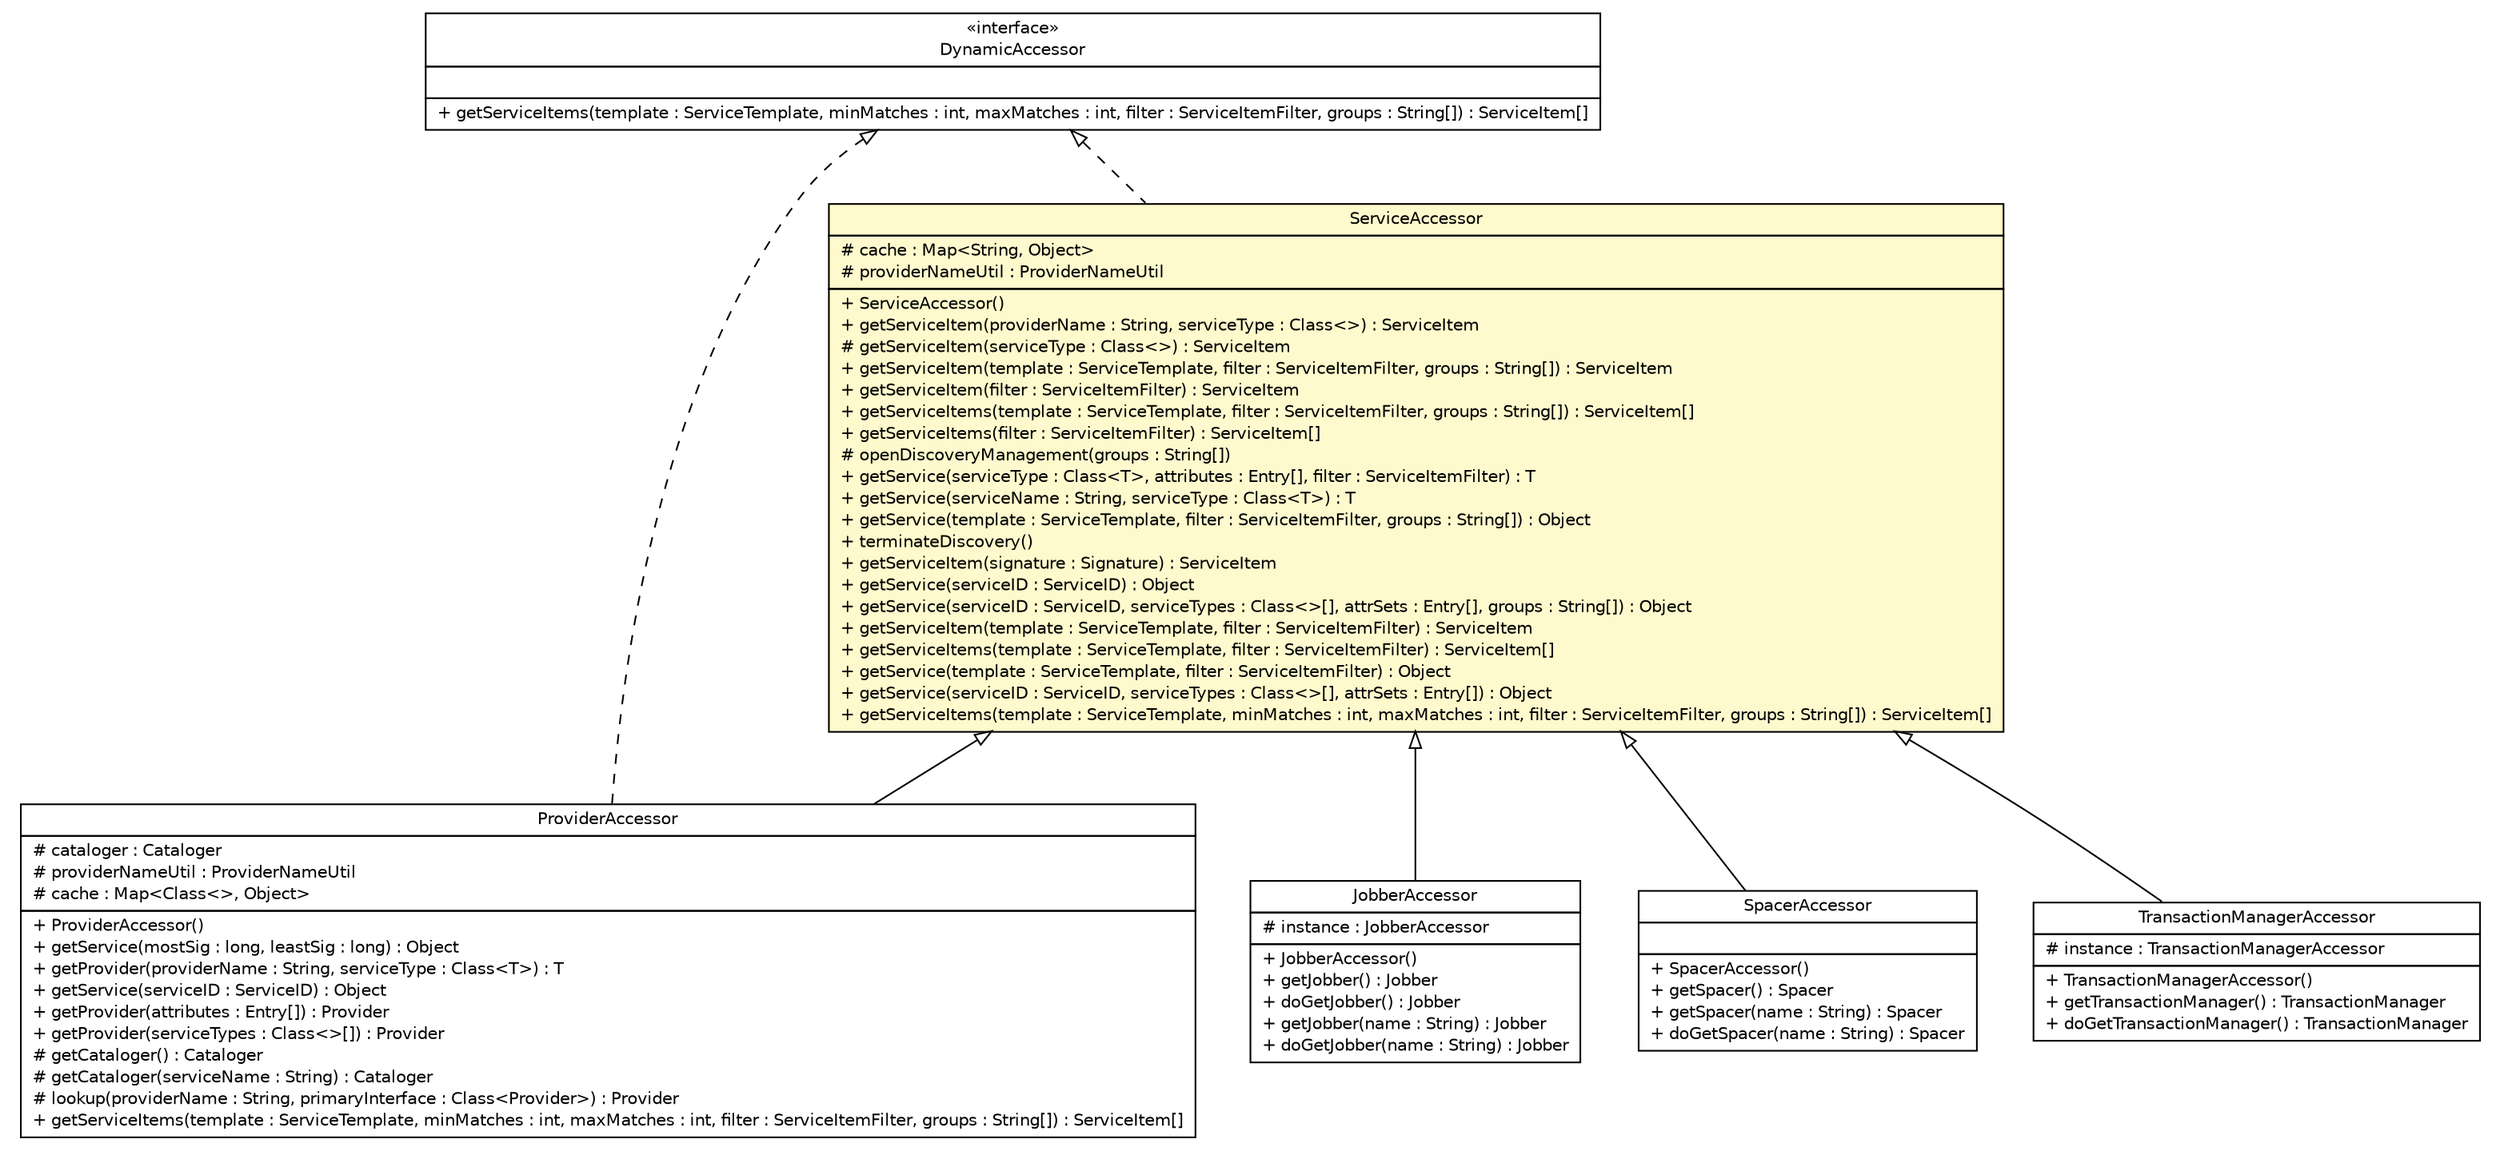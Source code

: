#!/usr/local/bin/dot
#
# Class diagram 
# Generated by UMLGraph version R5_6 (http://www.umlgraph.org/)
#

digraph G {
	edge [fontname="Helvetica",fontsize=10,labelfontname="Helvetica",labelfontsize=10];
	node [fontname="Helvetica",fontsize=10,shape=plaintext];
	nodesep=0.25;
	ranksep=0.5;
	// sorcer.util.ProviderAccessor
	c400698 [label=<<table title="sorcer.util.ProviderAccessor" border="0" cellborder="1" cellspacing="0" cellpadding="2" port="p" href="./ProviderAccessor.html">
		<tr><td><table border="0" cellspacing="0" cellpadding="1">
<tr><td align="center" balign="center"> ProviderAccessor </td></tr>
		</table></td></tr>
		<tr><td><table border="0" cellspacing="0" cellpadding="1">
<tr><td align="left" balign="left"> # cataloger : Cataloger </td></tr>
<tr><td align="left" balign="left"> # providerNameUtil : ProviderNameUtil </td></tr>
<tr><td align="left" balign="left"> # cache : Map&lt;Class&lt;&gt;, Object&gt; </td></tr>
		</table></td></tr>
		<tr><td><table border="0" cellspacing="0" cellpadding="1">
<tr><td align="left" balign="left"> + ProviderAccessor() </td></tr>
<tr><td align="left" balign="left"> + getService(mostSig : long, leastSig : long) : Object </td></tr>
<tr><td align="left" balign="left"> + getProvider(providerName : String, serviceType : Class&lt;T&gt;) : T </td></tr>
<tr><td align="left" balign="left"> + getService(serviceID : ServiceID) : Object </td></tr>
<tr><td align="left" balign="left"> + getProvider(attributes : Entry[]) : Provider </td></tr>
<tr><td align="left" balign="left"> + getProvider(serviceTypes : Class&lt;&gt;[]) : Provider </td></tr>
<tr><td align="left" balign="left"> # getCataloger() : Cataloger </td></tr>
<tr><td align="left" balign="left"> # getCataloger(serviceName : String) : Cataloger </td></tr>
<tr><td align="left" balign="left"> # lookup(providerName : String, primaryInterface : Class&lt;Provider&gt;) : Provider </td></tr>
<tr><td align="left" balign="left"> + getServiceItems(template : ServiceTemplate, minMatches : int, maxMatches : int, filter : ServiceItemFilter, groups : String[]) : ServiceItem[] </td></tr>
		</table></td></tr>
		</table>>, URL="./ProviderAccessor.html", fontname="Helvetica", fontcolor="black", fontsize=10.0];
	// sorcer.util.ServiceAccessor
	c400712 [label=<<table title="sorcer.util.ServiceAccessor" border="0" cellborder="1" cellspacing="0" cellpadding="2" port="p" bgcolor="lemonChiffon" href="./ServiceAccessor.html">
		<tr><td><table border="0" cellspacing="0" cellpadding="1">
<tr><td align="center" balign="center"> ServiceAccessor </td></tr>
		</table></td></tr>
		<tr><td><table border="0" cellspacing="0" cellpadding="1">
<tr><td align="left" balign="left"> # cache : Map&lt;String, Object&gt; </td></tr>
<tr><td align="left" balign="left"> # providerNameUtil : ProviderNameUtil </td></tr>
		</table></td></tr>
		<tr><td><table border="0" cellspacing="0" cellpadding="1">
<tr><td align="left" balign="left"> + ServiceAccessor() </td></tr>
<tr><td align="left" balign="left"> + getServiceItem(providerName : String, serviceType : Class&lt;&gt;) : ServiceItem </td></tr>
<tr><td align="left" balign="left"> # getServiceItem(serviceType : Class&lt;&gt;) : ServiceItem </td></tr>
<tr><td align="left" balign="left"> + getServiceItem(template : ServiceTemplate, filter : ServiceItemFilter, groups : String[]) : ServiceItem </td></tr>
<tr><td align="left" balign="left"> + getServiceItem(filter : ServiceItemFilter) : ServiceItem </td></tr>
<tr><td align="left" balign="left"> + getServiceItems(template : ServiceTemplate, filter : ServiceItemFilter, groups : String[]) : ServiceItem[] </td></tr>
<tr><td align="left" balign="left"> + getServiceItems(filter : ServiceItemFilter) : ServiceItem[] </td></tr>
<tr><td align="left" balign="left"> # openDiscoveryManagement(groups : String[]) </td></tr>
<tr><td align="left" balign="left"> + getService(serviceType : Class&lt;T&gt;, attributes : Entry[], filter : ServiceItemFilter) : T </td></tr>
<tr><td align="left" balign="left"> + getService(serviceName : String, serviceType : Class&lt;T&gt;) : T </td></tr>
<tr><td align="left" balign="left"> + getService(template : ServiceTemplate, filter : ServiceItemFilter, groups : String[]) : Object </td></tr>
<tr><td align="left" balign="left"> + terminateDiscovery() </td></tr>
<tr><td align="left" balign="left"> + getServiceItem(signature : Signature) : ServiceItem </td></tr>
<tr><td align="left" balign="left"> + getService(serviceID : ServiceID) : Object </td></tr>
<tr><td align="left" balign="left"> + getService(serviceID : ServiceID, serviceTypes : Class&lt;&gt;[], attrSets : Entry[], groups : String[]) : Object </td></tr>
<tr><td align="left" balign="left"> + getServiceItem(template : ServiceTemplate, filter : ServiceItemFilter) : ServiceItem </td></tr>
<tr><td align="left" balign="left"> + getServiceItems(template : ServiceTemplate, filter : ServiceItemFilter) : ServiceItem[] </td></tr>
<tr><td align="left" balign="left"> + getService(template : ServiceTemplate, filter : ServiceItemFilter) : Object </td></tr>
<tr><td align="left" balign="left"> + getService(serviceID : ServiceID, serviceTypes : Class&lt;&gt;[], attrSets : Entry[]) : Object </td></tr>
<tr><td align="left" balign="left"> + getServiceItems(template : ServiceTemplate, minMatches : int, maxMatches : int, filter : ServiceItemFilter, groups : String[]) : ServiceItem[] </td></tr>
		</table></td></tr>
		</table>>, URL="./ServiceAccessor.html", fontname="Helvetica", fontcolor="black", fontsize=10.0];
	// sorcer.service.DynamicAccessor
	c400963 [label=<<table title="sorcer.service.DynamicAccessor" border="0" cellborder="1" cellspacing="0" cellpadding="2" port="p" href="../service/DynamicAccessor.html">
		<tr><td><table border="0" cellspacing="0" cellpadding="1">
<tr><td align="center" balign="center"> &#171;interface&#187; </td></tr>
<tr><td align="center" balign="center"> DynamicAccessor </td></tr>
		</table></td></tr>
		<tr><td><table border="0" cellspacing="0" cellpadding="1">
<tr><td align="left" balign="left">  </td></tr>
		</table></td></tr>
		<tr><td><table border="0" cellspacing="0" cellpadding="1">
<tr><td align="left" balign="left"> + getServiceItems(template : ServiceTemplate, minMatches : int, maxMatches : int, filter : ServiceItemFilter, groups : String[]) : ServiceItem[] </td></tr>
		</table></td></tr>
		</table>>, URL="../service/DynamicAccessor.html", fontname="Helvetica", fontcolor="black", fontsize=10.0];
	// sorcer.service.jobber.JobberAccessor
	c401133 [label=<<table title="sorcer.service.jobber.JobberAccessor" border="0" cellborder="1" cellspacing="0" cellpadding="2" port="p" href="../service/jobber/JobberAccessor.html">
		<tr><td><table border="0" cellspacing="0" cellpadding="1">
<tr><td align="center" balign="center"> JobberAccessor </td></tr>
		</table></td></tr>
		<tr><td><table border="0" cellspacing="0" cellpadding="1">
<tr><td align="left" balign="left"> # instance : JobberAccessor </td></tr>
		</table></td></tr>
		<tr><td><table border="0" cellspacing="0" cellpadding="1">
<tr><td align="left" balign="left"> + JobberAccessor() </td></tr>
<tr><td align="left" balign="left"> + getJobber() : Jobber </td></tr>
<tr><td align="left" balign="left"> + doGetJobber() : Jobber </td></tr>
<tr><td align="left" balign="left"> + getJobber(name : String) : Jobber </td></tr>
<tr><td align="left" balign="left"> + doGetJobber(name : String) : Jobber </td></tr>
		</table></td></tr>
		</table>>, URL="../service/jobber/JobberAccessor.html", fontname="Helvetica", fontcolor="black", fontsize=10.0];
	// sorcer.service.spacer.SpacerAccessor
	c401134 [label=<<table title="sorcer.service.spacer.SpacerAccessor" border="0" cellborder="1" cellspacing="0" cellpadding="2" port="p" href="../service/spacer/SpacerAccessor.html">
		<tr><td><table border="0" cellspacing="0" cellpadding="1">
<tr><td align="center" balign="center"> SpacerAccessor </td></tr>
		</table></td></tr>
		<tr><td><table border="0" cellspacing="0" cellpadding="1">
<tr><td align="left" balign="left">  </td></tr>
		</table></td></tr>
		<tr><td><table border="0" cellspacing="0" cellpadding="1">
<tr><td align="left" balign="left"> + SpacerAccessor() </td></tr>
<tr><td align="left" balign="left"> + getSpacer() : Spacer </td></tr>
<tr><td align="left" balign="left"> + getSpacer(name : String) : Spacer </td></tr>
<tr><td align="left" balign="left"> + doGetSpacer(name : String) : Spacer </td></tr>
		</table></td></tr>
		</table>>, URL="../service/spacer/SpacerAccessor.html", fontname="Helvetica", fontcolor="black", fontsize=10.0];
	// sorcer.service.txmgr.TransactionManagerAccessor
	c401136 [label=<<table title="sorcer.service.txmgr.TransactionManagerAccessor" border="0" cellborder="1" cellspacing="0" cellpadding="2" port="p" href="../service/txmgr/TransactionManagerAccessor.html">
		<tr><td><table border="0" cellspacing="0" cellpadding="1">
<tr><td align="center" balign="center"> TransactionManagerAccessor </td></tr>
		</table></td></tr>
		<tr><td><table border="0" cellspacing="0" cellpadding="1">
<tr><td align="left" balign="left"> # instance : TransactionManagerAccessor </td></tr>
		</table></td></tr>
		<tr><td><table border="0" cellspacing="0" cellpadding="1">
<tr><td align="left" balign="left"> + TransactionManagerAccessor() </td></tr>
<tr><td align="left" balign="left"> + getTransactionManager() : TransactionManager </td></tr>
<tr><td align="left" balign="left"> + doGetTransactionManager() : TransactionManager </td></tr>
		</table></td></tr>
		</table>>, URL="../service/txmgr/TransactionManagerAccessor.html", fontname="Helvetica", fontcolor="black", fontsize=10.0];
	//sorcer.util.ProviderAccessor extends sorcer.util.ServiceAccessor
	c400712:p -> c400698:p [dir=back,arrowtail=empty];
	//sorcer.util.ProviderAccessor implements sorcer.service.DynamicAccessor
	c400963:p -> c400698:p [dir=back,arrowtail=empty,style=dashed];
	//sorcer.util.ServiceAccessor implements sorcer.service.DynamicAccessor
	c400963:p -> c400712:p [dir=back,arrowtail=empty,style=dashed];
	//sorcer.service.jobber.JobberAccessor extends sorcer.util.ServiceAccessor
	c400712:p -> c401133:p [dir=back,arrowtail=empty];
	//sorcer.service.spacer.SpacerAccessor extends sorcer.util.ServiceAccessor
	c400712:p -> c401134:p [dir=back,arrowtail=empty];
	//sorcer.service.txmgr.TransactionManagerAccessor extends sorcer.util.ServiceAccessor
	c400712:p -> c401136:p [dir=back,arrowtail=empty];
}

